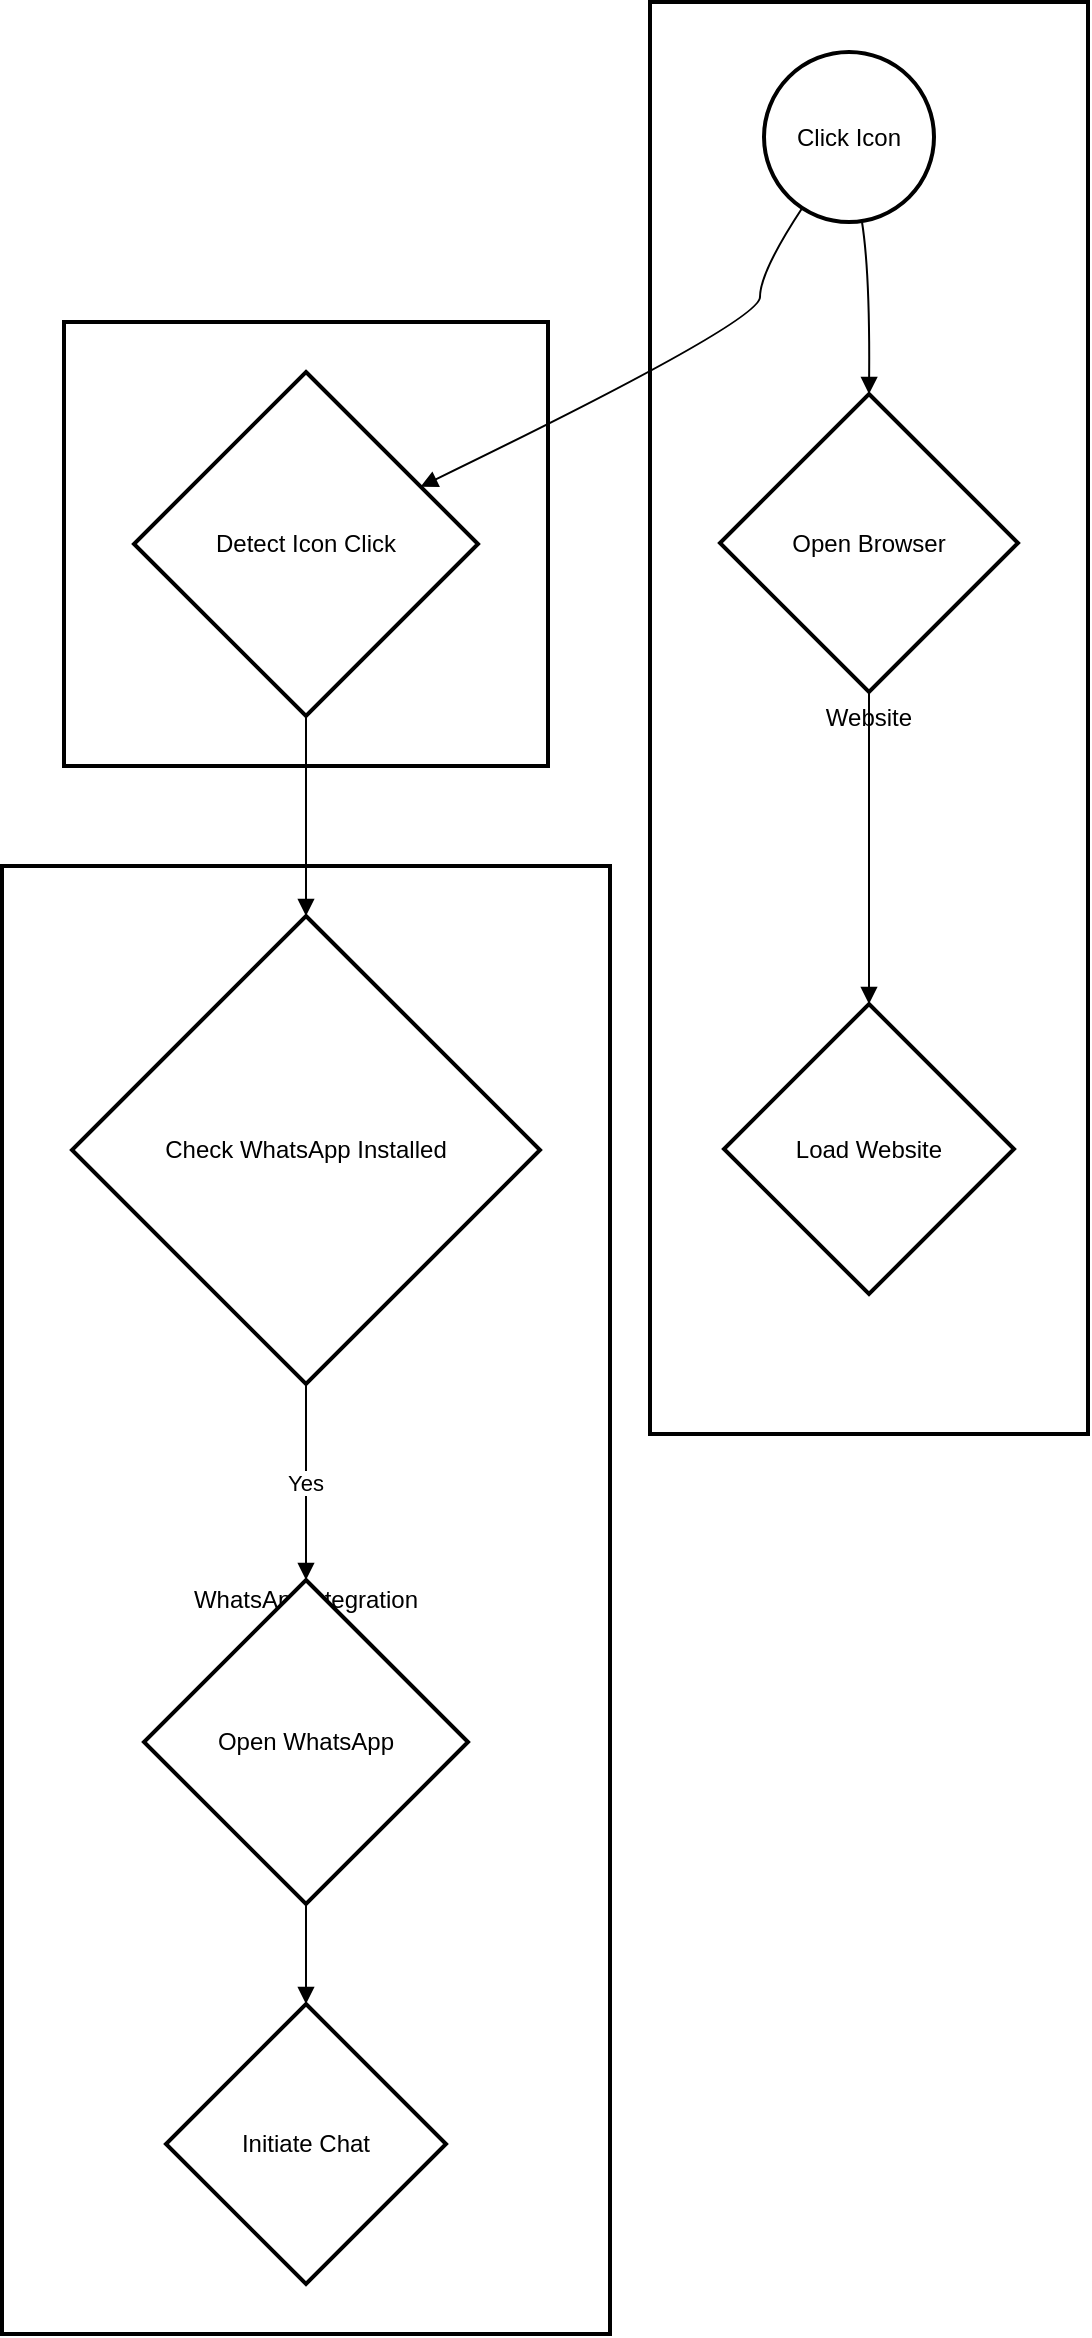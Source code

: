 <mxfile version="24.7.16">
  <diagram name="Page-1" id="ZkYRzkA9n51_QaTSjR95">
    <mxGraphModel>
      <root>
        <mxCell id="0" />
        <mxCell id="1" parent="0" />
        <mxCell id="2" value="WhatsAppIntegration" style="whiteSpace=wrap;strokeWidth=2;" vertex="1" parent="1">
          <mxGeometry x="8" y="440" width="304" height="734" as="geometry" />
        </mxCell>
        <mxCell id="3" value="UserInteraction" style="whiteSpace=wrap;strokeWidth=2;" vertex="1" parent="1">
          <mxGeometry x="39" y="168" width="242" height="222" as="geometry" />
        </mxCell>
        <mxCell id="4" value="Website" style="whiteSpace=wrap;strokeWidth=2;" vertex="1" parent="1">
          <mxGeometry x="332" y="8" width="219" height="716" as="geometry" />
        </mxCell>
        <mxCell id="5" value="Click Icon" style="ellipse;aspect=fixed;strokeWidth=2;whiteSpace=wrap;" vertex="1" parent="1">
          <mxGeometry x="389" y="33" width="85" height="85" as="geometry" />
        </mxCell>
        <mxCell id="6" value="Open Browser" style="rhombus;strokeWidth=2;whiteSpace=wrap;" vertex="1" parent="1">
          <mxGeometry x="367" y="204" width="149" height="149" as="geometry" />
        </mxCell>
        <mxCell id="7" value="Load Website" style="rhombus;strokeWidth=2;whiteSpace=wrap;" vertex="1" parent="1">
          <mxGeometry x="369" y="509" width="145" height="145" as="geometry" />
        </mxCell>
        <mxCell id="8" value="Detect Icon Click" style="rhombus;strokeWidth=2;whiteSpace=wrap;" vertex="1" parent="1">
          <mxGeometry x="74" y="193" width="172" height="172" as="geometry" />
        </mxCell>
        <mxCell id="9" value="Check WhatsApp Installed" style="rhombus;strokeWidth=2;whiteSpace=wrap;" vertex="1" parent="1">
          <mxGeometry x="43" y="465" width="234" height="234" as="geometry" />
        </mxCell>
        <mxCell id="10" value="Open WhatsApp" style="rhombus;strokeWidth=2;whiteSpace=wrap;" vertex="1" parent="1">
          <mxGeometry x="79" y="797" width="162" height="162" as="geometry" />
        </mxCell>
        <mxCell id="11" value="Initiate Chat" style="rhombus;strokeWidth=2;whiteSpace=wrap;" vertex="1" parent="1">
          <mxGeometry x="90" y="1009" width="140" height="140" as="geometry" />
        </mxCell>
        <mxCell id="12" value="" style="curved=1;startArrow=none;endArrow=block;exitX=0.58;exitY=1;entryX=0.5;entryY=0;" edge="1" parent="1" source="5" target="6">
          <mxGeometry relative="1" as="geometry">
            <Array as="points">
              <mxPoint x="442" y="143" />
            </Array>
          </mxGeometry>
        </mxCell>
        <mxCell id="13" value="" style="curved=1;startArrow=none;endArrow=block;exitX=0.5;exitY=1;entryX=0.5;entryY=0;" edge="1" parent="1" source="6" target="7">
          <mxGeometry relative="1" as="geometry">
            <Array as="points" />
          </mxGeometry>
        </mxCell>
        <mxCell id="14" value="" style="curved=1;startArrow=none;endArrow=block;exitX=0.17;exitY=1;entryX=1;entryY=0.25;" edge="1" parent="1" source="5" target="8">
          <mxGeometry relative="1" as="geometry">
            <Array as="points">
              <mxPoint x="387" y="143" />
              <mxPoint x="387" y="168" />
            </Array>
          </mxGeometry>
        </mxCell>
        <mxCell id="15" value="" style="curved=1;startArrow=none;endArrow=block;exitX=0.5;exitY=1;entryX=0.5;entryY=0;" edge="1" parent="1" source="8" target="9">
          <mxGeometry relative="1" as="geometry">
            <Array as="points" />
          </mxGeometry>
        </mxCell>
        <mxCell id="16" value="Yes" style="curved=1;startArrow=none;endArrow=block;exitX=0.5;exitY=1;entryX=0.5;entryY=0;" edge="1" parent="1" source="9" target="10">
          <mxGeometry relative="1" as="geometry">
            <Array as="points" />
          </mxGeometry>
        </mxCell>
        <mxCell id="17" value="" style="curved=1;startArrow=none;endArrow=block;exitX=0.5;exitY=1;entryX=0.5;entryY=0;" edge="1" parent="1" source="10" target="11">
          <mxGeometry relative="1" as="geometry">
            <Array as="points" />
          </mxGeometry>
        </mxCell>
      </root>
    </mxGraphModel>
  </diagram>
</mxfile>
